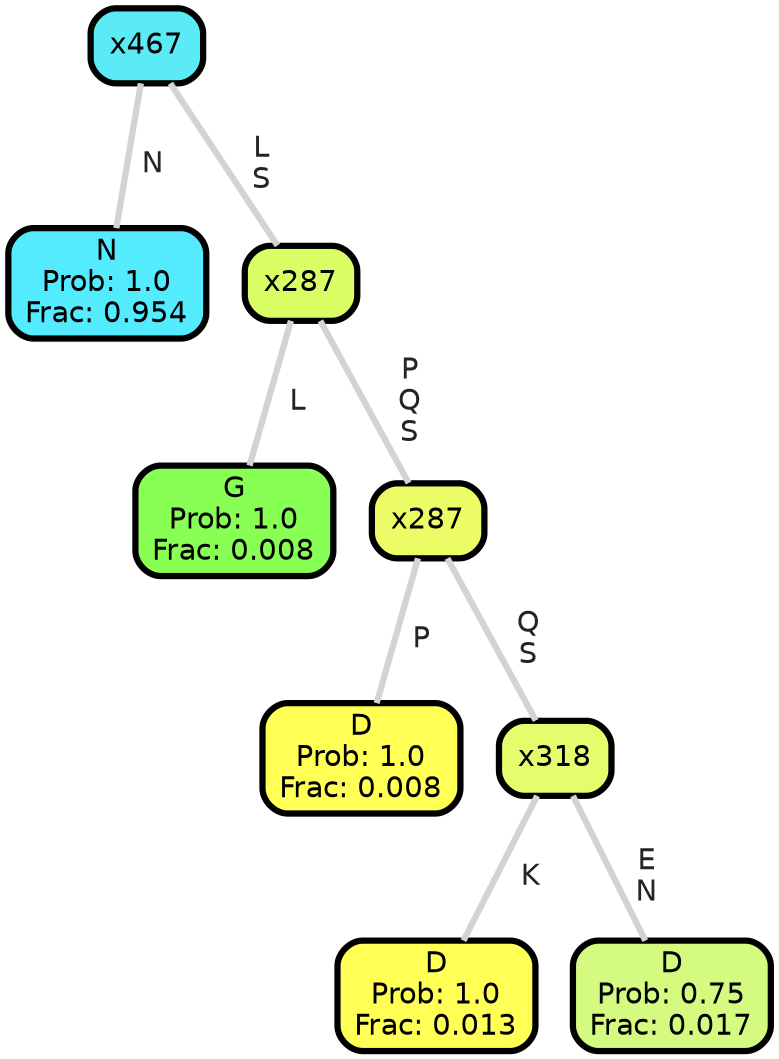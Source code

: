 graph Tree {
node [shape=box, style="filled, rounded",color="black",penwidth="3",fontcolor="black",                 fontname=helvetica] ;
graph [ranksep="0 equally", splines=straight,                 bgcolor=transparent, dpi=200] ;
edge [fontname=helvetica, fontweight=bold,fontcolor=grey14,color=lightgray] ;
0 [label="N
Prob: 1.0
Frac: 0.954", fillcolor="#55ebff"] ;
1 [label="x467", fillcolor="#5bebf7"] ;
2 [label="G
Prob: 1.0
Frac: 0.008", fillcolor="#88ff55"] ;
3 [label="x287", fillcolor="#d9fd64"] ;
4 [label="D
Prob: 1.0
Frac: 0.008", fillcolor="#ffff55"] ;
5 [label="x287", fillcolor="#ecfc67"] ;
6 [label="D
Prob: 1.0
Frac: 0.013", fillcolor="#ffff55"] ;
7 [label="x318", fillcolor="#e6fc6d"] ;
8 [label="D
Prob: 0.75
Frac: 0.017", fillcolor="#d4fa7f"] ;
1 -- 0 [label=" N",penwidth=3] ;
1 -- 3 [label=" L\n S",penwidth=3] ;
3 -- 2 [label=" L",penwidth=3] ;
3 -- 5 [label=" P\n Q\n S",penwidth=3] ;
5 -- 4 [label=" P",penwidth=3] ;
5 -- 7 [label=" Q\n S",penwidth=3] ;
7 -- 6 [label=" K",penwidth=3] ;
7 -- 8 [label=" E\n N",penwidth=3] ;
{rank = same;}}